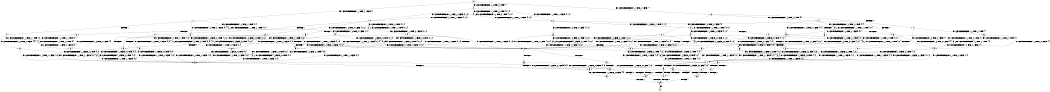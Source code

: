 digraph BCG {
size = "7, 10.5";
center = TRUE;
node [shape = circle];
0 [peripheries = 2];
0 -> 1 [label = "EX !1 !ATOMIC_EXCH_BRANCH (1, +1, TRUE, +1, 1, FALSE) !{}"];
0 -> 2 [label = "EX !2 !ATOMIC_EXCH_BRANCH (1, +0, TRUE, +0, 1, TRUE) !{}"];
0 -> 3 [label = "EX !0 !ATOMIC_EXCH_BRANCH (1, +1, TRUE, +1, 1, FALSE) !{}"];
1 -> 4 [label = "TERMINATE !1"];
1 -> 5 [label = "EX !2 !ATOMIC_EXCH_BRANCH (1, +0, TRUE, +0, 1, FALSE) !{0, 1}"];
1 -> 6 [label = "EX !0 !ATOMIC_EXCH_BRANCH (1, +1, TRUE, +1, 1, TRUE) !{0, 1}"];
2 -> 7 [label = "EX !1 !ATOMIC_EXCH_BRANCH (1, +1, TRUE, +1, 1, FALSE) !{0, 1, 2}"];
2 -> 8 [label = "EX !0 !ATOMIC_EXCH_BRANCH (1, +1, TRUE, +1, 1, FALSE) !{0, 1, 2}"];
2 -> 9 [label = "EX !2 !ATOMIC_EXCH_BRANCH (1, +0, TRUE, +0, 1, TRUE) !{0, 1, 2}"];
3 -> 10 [label = "TERMINATE !0"];
3 -> 11 [label = "EX !1 !ATOMIC_EXCH_BRANCH (1, +1, TRUE, +1, 1, TRUE) !{0}"];
3 -> 12 [label = "EX !2 !ATOMIC_EXCH_BRANCH (1, +0, TRUE, +0, 1, FALSE) !{0}"];
4 -> 13 [label = "EX !2 !ATOMIC_EXCH_BRANCH (1, +0, TRUE, +0, 1, FALSE) !{0}"];
4 -> 14 [label = "EX !0 !ATOMIC_EXCH_BRANCH (1, +1, TRUE, +1, 1, TRUE) !{0}"];
5 -> 15 [label = "TERMINATE !1"];
5 -> 16 [label = "EX !0 !ATOMIC_EXCH_BRANCH (1, +1, TRUE, +1, 1, FALSE) !{0, 1, 2}"];
5 -> 17 [label = "EX !2 !ATOMIC_EXCH_BRANCH (1, +0, FALSE, +0, 2, TRUE) !{0, 1, 2}"];
6 -> 18 [label = "TERMINATE !1"];
6 -> 19 [label = "EX !2 !ATOMIC_EXCH_BRANCH (1, +0, TRUE, +0, 1, FALSE) !{0, 1}"];
6 -> 6 [label = "EX !0 !ATOMIC_EXCH_BRANCH (1, +1, TRUE, +1, 1, TRUE) !{0, 1}"];
7 -> 20 [label = "TERMINATE !1"];
7 -> 21 [label = "EX !0 !ATOMIC_EXCH_BRANCH (1, +1, TRUE, +1, 1, TRUE) !{0, 1, 2}"];
7 -> 22 [label = "EX !2 !ATOMIC_EXCH_BRANCH (1, +0, TRUE, +0, 1, FALSE) !{0, 1, 2}"];
8 -> 23 [label = "TERMINATE !0"];
8 -> 24 [label = "EX !1 !ATOMIC_EXCH_BRANCH (1, +1, TRUE, +1, 1, TRUE) !{0, 1, 2}"];
8 -> 25 [label = "EX !2 !ATOMIC_EXCH_BRANCH (1, +0, TRUE, +0, 1, FALSE) !{0, 1, 2}"];
9 -> 7 [label = "EX !1 !ATOMIC_EXCH_BRANCH (1, +1, TRUE, +1, 1, FALSE) !{0, 1, 2}"];
9 -> 8 [label = "EX !0 !ATOMIC_EXCH_BRANCH (1, +1, TRUE, +1, 1, FALSE) !{0, 1, 2}"];
9 -> 9 [label = "EX !2 !ATOMIC_EXCH_BRANCH (1, +0, TRUE, +0, 1, TRUE) !{0, 1, 2}"];
10 -> 26 [label = "EX !1 !ATOMIC_EXCH_BRANCH (1, +1, TRUE, +1, 1, TRUE) !{}"];
10 -> 27 [label = "EX !2 !ATOMIC_EXCH_BRANCH (1, +0, TRUE, +0, 1, FALSE) !{}"];
11 -> 28 [label = "TERMINATE !0"];
11 -> 29 [label = "EX !2 !ATOMIC_EXCH_BRANCH (1, +0, TRUE, +0, 1, FALSE) !{0, 1}"];
11 -> 30 [label = "EX !1 !ATOMIC_EXCH_BRANCH (1, +1, TRUE, +1, 1, TRUE) !{0, 1}"];
12 -> 31 [label = "TERMINATE !0"];
12 -> 16 [label = "EX !1 !ATOMIC_EXCH_BRANCH (1, +1, TRUE, +1, 1, FALSE) !{0, 1, 2}"];
12 -> 32 [label = "EX !2 !ATOMIC_EXCH_BRANCH (1, +0, FALSE, +0, 2, TRUE) !{0, 1, 2}"];
13 -> 33 [label = "EX !0 !ATOMIC_EXCH_BRANCH (1, +1, TRUE, +1, 1, FALSE) !{0, 2}"];
13 -> 34 [label = "EX !2 !ATOMIC_EXCH_BRANCH (1, +0, FALSE, +0, 2, TRUE) !{0, 2}"];
14 -> 35 [label = "EX !2 !ATOMIC_EXCH_BRANCH (1, +0, TRUE, +0, 1, FALSE) !{0}"];
14 -> 14 [label = "EX !0 !ATOMIC_EXCH_BRANCH (1, +1, TRUE, +1, 1, TRUE) !{0}"];
15 -> 33 [label = "EX !0 !ATOMIC_EXCH_BRANCH (1, +1, TRUE, +1, 1, FALSE) !{0, 2}"];
15 -> 34 [label = "EX !2 !ATOMIC_EXCH_BRANCH (1, +0, FALSE, +0, 2, TRUE) !{0, 2}"];
16 -> 36 [label = "TERMINATE !1"];
16 -> 37 [label = "TERMINATE !0"];
16 -> 38 [label = "EX !2 !ATOMIC_EXCH_BRANCH (1, +0, FALSE, +0, 2, FALSE) !{0, 1, 2}"];
17 -> 15 [label = "TERMINATE !1"];
17 -> 16 [label = "EX !0 !ATOMIC_EXCH_BRANCH (1, +1, TRUE, +1, 1, FALSE) !{0, 1, 2}"];
17 -> 17 [label = "EX !2 !ATOMIC_EXCH_BRANCH (1, +0, FALSE, +0, 2, TRUE) !{0, 1, 2}"];
18 -> 35 [label = "EX !2 !ATOMIC_EXCH_BRANCH (1, +0, TRUE, +0, 1, FALSE) !{0}"];
18 -> 14 [label = "EX !0 !ATOMIC_EXCH_BRANCH (1, +1, TRUE, +1, 1, TRUE) !{0}"];
19 -> 39 [label = "TERMINATE !1"];
19 -> 40 [label = "EX !2 !ATOMIC_EXCH_BRANCH (1, +0, FALSE, +0, 2, TRUE) !{0, 1, 2}"];
19 -> 16 [label = "EX !0 !ATOMIC_EXCH_BRANCH (1, +1, TRUE, +1, 1, FALSE) !{0, 1, 2}"];
20 -> 41 [label = "EX !0 !ATOMIC_EXCH_BRANCH (1, +1, TRUE, +1, 1, TRUE) !{0, 2}"];
20 -> 42 [label = "EX !2 !ATOMIC_EXCH_BRANCH (1, +0, TRUE, +0, 1, FALSE) !{0, 2}"];
21 -> 43 [label = "TERMINATE !1"];
21 -> 44 [label = "EX !2 !ATOMIC_EXCH_BRANCH (1, +0, TRUE, +0, 1, FALSE) !{0, 1, 2}"];
21 -> 21 [label = "EX !0 !ATOMIC_EXCH_BRANCH (1, +1, TRUE, +1, 1, TRUE) !{0, 1, 2}"];
22 -> 15 [label = "TERMINATE !1"];
22 -> 16 [label = "EX !0 !ATOMIC_EXCH_BRANCH (1, +1, TRUE, +1, 1, FALSE) !{0, 1, 2}"];
22 -> 17 [label = "EX !2 !ATOMIC_EXCH_BRANCH (1, +0, FALSE, +0, 2, TRUE) !{0, 1, 2}"];
23 -> 45 [label = "EX !1 !ATOMIC_EXCH_BRANCH (1, +1, TRUE, +1, 1, TRUE) !{1, 2}"];
23 -> 46 [label = "EX !2 !ATOMIC_EXCH_BRANCH (1, +0, TRUE, +0, 1, FALSE) !{1, 2}"];
24 -> 47 [label = "TERMINATE !0"];
24 -> 48 [label = "EX !2 !ATOMIC_EXCH_BRANCH (1, +0, TRUE, +0, 1, FALSE) !{0, 1, 2}"];
24 -> 24 [label = "EX !1 !ATOMIC_EXCH_BRANCH (1, +1, TRUE, +1, 1, TRUE) !{0, 1, 2}"];
25 -> 31 [label = "TERMINATE !0"];
25 -> 16 [label = "EX !1 !ATOMIC_EXCH_BRANCH (1, +1, TRUE, +1, 1, FALSE) !{0, 1, 2}"];
25 -> 32 [label = "EX !2 !ATOMIC_EXCH_BRANCH (1, +0, FALSE, +0, 2, TRUE) !{0, 1, 2}"];
26 -> 49 [label = "EX !2 !ATOMIC_EXCH_BRANCH (1, +0, TRUE, +0, 1, FALSE) !{1}"];
26 -> 50 [label = "EX !1 !ATOMIC_EXCH_BRANCH (1, +1, TRUE, +1, 1, TRUE) !{1}"];
27 -> 51 [label = "EX !1 !ATOMIC_EXCH_BRANCH (1, +1, TRUE, +1, 1, FALSE) !{1, 2}"];
27 -> 52 [label = "EX !2 !ATOMIC_EXCH_BRANCH (1, +0, FALSE, +0, 2, TRUE) !{1, 2}"];
28 -> 49 [label = "EX !2 !ATOMIC_EXCH_BRANCH (1, +0, TRUE, +0, 1, FALSE) !{1}"];
28 -> 50 [label = "EX !1 !ATOMIC_EXCH_BRANCH (1, +1, TRUE, +1, 1, TRUE) !{1}"];
29 -> 53 [label = "TERMINATE !0"];
29 -> 54 [label = "EX !2 !ATOMIC_EXCH_BRANCH (1, +0, FALSE, +0, 2, TRUE) !{0, 1, 2}"];
29 -> 16 [label = "EX !1 !ATOMIC_EXCH_BRANCH (1, +1, TRUE, +1, 1, FALSE) !{0, 1, 2}"];
30 -> 28 [label = "TERMINATE !0"];
30 -> 29 [label = "EX !2 !ATOMIC_EXCH_BRANCH (1, +0, TRUE, +0, 1, FALSE) !{0, 1}"];
30 -> 30 [label = "EX !1 !ATOMIC_EXCH_BRANCH (1, +1, TRUE, +1, 1, TRUE) !{0, 1}"];
31 -> 51 [label = "EX !1 !ATOMIC_EXCH_BRANCH (1, +1, TRUE, +1, 1, FALSE) !{1, 2}"];
31 -> 52 [label = "EX !2 !ATOMIC_EXCH_BRANCH (1, +0, FALSE, +0, 2, TRUE) !{1, 2}"];
32 -> 31 [label = "TERMINATE !0"];
32 -> 16 [label = "EX !1 !ATOMIC_EXCH_BRANCH (1, +1, TRUE, +1, 1, FALSE) !{0, 1, 2}"];
32 -> 32 [label = "EX !2 !ATOMIC_EXCH_BRANCH (1, +0, FALSE, +0, 2, TRUE) !{0, 1, 2}"];
33 -> 55 [label = "TERMINATE !0"];
33 -> 56 [label = "EX !2 !ATOMIC_EXCH_BRANCH (1, +0, FALSE, +0, 2, FALSE) !{0, 2}"];
34 -> 33 [label = "EX !0 !ATOMIC_EXCH_BRANCH (1, +1, TRUE, +1, 1, FALSE) !{0, 2}"];
34 -> 34 [label = "EX !2 !ATOMIC_EXCH_BRANCH (1, +0, FALSE, +0, 2, TRUE) !{0, 2}"];
35 -> 57 [label = "EX !2 !ATOMIC_EXCH_BRANCH (1, +0, FALSE, +0, 2, TRUE) !{0, 2}"];
35 -> 33 [label = "EX !0 !ATOMIC_EXCH_BRANCH (1, +1, TRUE, +1, 1, FALSE) !{0, 2}"];
36 -> 55 [label = "TERMINATE !0"];
36 -> 56 [label = "EX !2 !ATOMIC_EXCH_BRANCH (1, +0, FALSE, +0, 2, FALSE) !{0, 2}"];
37 -> 55 [label = "TERMINATE !1"];
37 -> 58 [label = "EX !2 !ATOMIC_EXCH_BRANCH (1, +0, FALSE, +0, 2, FALSE) !{1, 2}"];
38 -> 59 [label = "TERMINATE !1"];
38 -> 60 [label = "TERMINATE !2"];
38 -> 61 [label = "TERMINATE !0"];
39 -> 57 [label = "EX !2 !ATOMIC_EXCH_BRANCH (1, +0, FALSE, +0, 2, TRUE) !{0, 2}"];
39 -> 33 [label = "EX !0 !ATOMIC_EXCH_BRANCH (1, +1, TRUE, +1, 1, FALSE) !{0, 2}"];
40 -> 39 [label = "TERMINATE !1"];
40 -> 40 [label = "EX !2 !ATOMIC_EXCH_BRANCH (1, +0, FALSE, +0, 2, TRUE) !{0, 1, 2}"];
40 -> 16 [label = "EX !0 !ATOMIC_EXCH_BRANCH (1, +1, TRUE, +1, 1, FALSE) !{0, 1, 2}"];
41 -> 62 [label = "EX !2 !ATOMIC_EXCH_BRANCH (1, +0, TRUE, +0, 1, FALSE) !{0, 2}"];
41 -> 41 [label = "EX !0 !ATOMIC_EXCH_BRANCH (1, +1, TRUE, +1, 1, TRUE) !{0, 2}"];
42 -> 33 [label = "EX !0 !ATOMIC_EXCH_BRANCH (1, +1, TRUE, +1, 1, FALSE) !{0, 2}"];
42 -> 34 [label = "EX !2 !ATOMIC_EXCH_BRANCH (1, +0, FALSE, +0, 2, TRUE) !{0, 2}"];
43 -> 62 [label = "EX !2 !ATOMIC_EXCH_BRANCH (1, +0, TRUE, +0, 1, FALSE) !{0, 2}"];
43 -> 41 [label = "EX !0 !ATOMIC_EXCH_BRANCH (1, +1, TRUE, +1, 1, TRUE) !{0, 2}"];
44 -> 39 [label = "TERMINATE !1"];
44 -> 40 [label = "EX !2 !ATOMIC_EXCH_BRANCH (1, +0, FALSE, +0, 2, TRUE) !{0, 1, 2}"];
44 -> 16 [label = "EX !0 !ATOMIC_EXCH_BRANCH (1, +1, TRUE, +1, 1, FALSE) !{0, 1, 2}"];
45 -> 63 [label = "EX !2 !ATOMIC_EXCH_BRANCH (1, +0, TRUE, +0, 1, FALSE) !{1, 2}"];
45 -> 45 [label = "EX !1 !ATOMIC_EXCH_BRANCH (1, +1, TRUE, +1, 1, TRUE) !{1, 2}"];
46 -> 51 [label = "EX !1 !ATOMIC_EXCH_BRANCH (1, +1, TRUE, +1, 1, FALSE) !{1, 2}"];
46 -> 52 [label = "EX !2 !ATOMIC_EXCH_BRANCH (1, +0, FALSE, +0, 2, TRUE) !{1, 2}"];
47 -> 63 [label = "EX !2 !ATOMIC_EXCH_BRANCH (1, +0, TRUE, +0, 1, FALSE) !{1, 2}"];
47 -> 45 [label = "EX !1 !ATOMIC_EXCH_BRANCH (1, +1, TRUE, +1, 1, TRUE) !{1, 2}"];
48 -> 53 [label = "TERMINATE !0"];
48 -> 54 [label = "EX !2 !ATOMIC_EXCH_BRANCH (1, +0, FALSE, +0, 2, TRUE) !{0, 1, 2}"];
48 -> 16 [label = "EX !1 !ATOMIC_EXCH_BRANCH (1, +1, TRUE, +1, 1, FALSE) !{0, 1, 2}"];
49 -> 64 [label = "EX !2 !ATOMIC_EXCH_BRANCH (1, +0, FALSE, +0, 2, TRUE) !{1, 2}"];
49 -> 51 [label = "EX !1 !ATOMIC_EXCH_BRANCH (1, +1, TRUE, +1, 1, FALSE) !{1, 2}"];
50 -> 49 [label = "EX !2 !ATOMIC_EXCH_BRANCH (1, +0, TRUE, +0, 1, FALSE) !{1}"];
50 -> 50 [label = "EX !1 !ATOMIC_EXCH_BRANCH (1, +1, TRUE, +1, 1, TRUE) !{1}"];
51 -> 55 [label = "TERMINATE !1"];
51 -> 58 [label = "EX !2 !ATOMIC_EXCH_BRANCH (1, +0, FALSE, +0, 2, FALSE) !{1, 2}"];
52 -> 51 [label = "EX !1 !ATOMIC_EXCH_BRANCH (1, +1, TRUE, +1, 1, FALSE) !{1, 2}"];
52 -> 52 [label = "EX !2 !ATOMIC_EXCH_BRANCH (1, +0, FALSE, +0, 2, TRUE) !{1, 2}"];
53 -> 64 [label = "EX !2 !ATOMIC_EXCH_BRANCH (1, +0, FALSE, +0, 2, TRUE) !{1, 2}"];
53 -> 51 [label = "EX !1 !ATOMIC_EXCH_BRANCH (1, +1, TRUE, +1, 1, FALSE) !{1, 2}"];
54 -> 53 [label = "TERMINATE !0"];
54 -> 54 [label = "EX !2 !ATOMIC_EXCH_BRANCH (1, +0, FALSE, +0, 2, TRUE) !{0, 1, 2}"];
54 -> 16 [label = "EX !1 !ATOMIC_EXCH_BRANCH (1, +1, TRUE, +1, 1, FALSE) !{0, 1, 2}"];
55 -> 65 [label = "EX !2 !ATOMIC_EXCH_BRANCH (1, +0, FALSE, +0, 2, FALSE) !{2}"];
56 -> 66 [label = "TERMINATE !2"];
56 -> 67 [label = "TERMINATE !0"];
57 -> 57 [label = "EX !2 !ATOMIC_EXCH_BRANCH (1, +0, FALSE, +0, 2, TRUE) !{0, 2}"];
57 -> 33 [label = "EX !0 !ATOMIC_EXCH_BRANCH (1, +1, TRUE, +1, 1, FALSE) !{0, 2}"];
58 -> 67 [label = "TERMINATE !1"];
58 -> 68 [label = "TERMINATE !2"];
59 -> 66 [label = "TERMINATE !2"];
59 -> 67 [label = "TERMINATE !0"];
60 -> 66 [label = "TERMINATE !1"];
60 -> 68 [label = "TERMINATE !0"];
61 -> 67 [label = "TERMINATE !1"];
61 -> 68 [label = "TERMINATE !2"];
62 -> 57 [label = "EX !2 !ATOMIC_EXCH_BRANCH (1, +0, FALSE, +0, 2, TRUE) !{0, 2}"];
62 -> 33 [label = "EX !0 !ATOMIC_EXCH_BRANCH (1, +1, TRUE, +1, 1, FALSE) !{0, 2}"];
63 -> 64 [label = "EX !2 !ATOMIC_EXCH_BRANCH (1, +0, FALSE, +0, 2, TRUE) !{1, 2}"];
63 -> 51 [label = "EX !1 !ATOMIC_EXCH_BRANCH (1, +1, TRUE, +1, 1, FALSE) !{1, 2}"];
64 -> 64 [label = "EX !2 !ATOMIC_EXCH_BRANCH (1, +0, FALSE, +0, 2, TRUE) !{1, 2}"];
64 -> 51 [label = "EX !1 !ATOMIC_EXCH_BRANCH (1, +1, TRUE, +1, 1, FALSE) !{1, 2}"];
65 -> 69 [label = "TERMINATE !2"];
66 -> 69 [label = "TERMINATE !0"];
67 -> 69 [label = "TERMINATE !2"];
68 -> 69 [label = "TERMINATE !1"];
69 -> 70 [label = "exit"];
}

